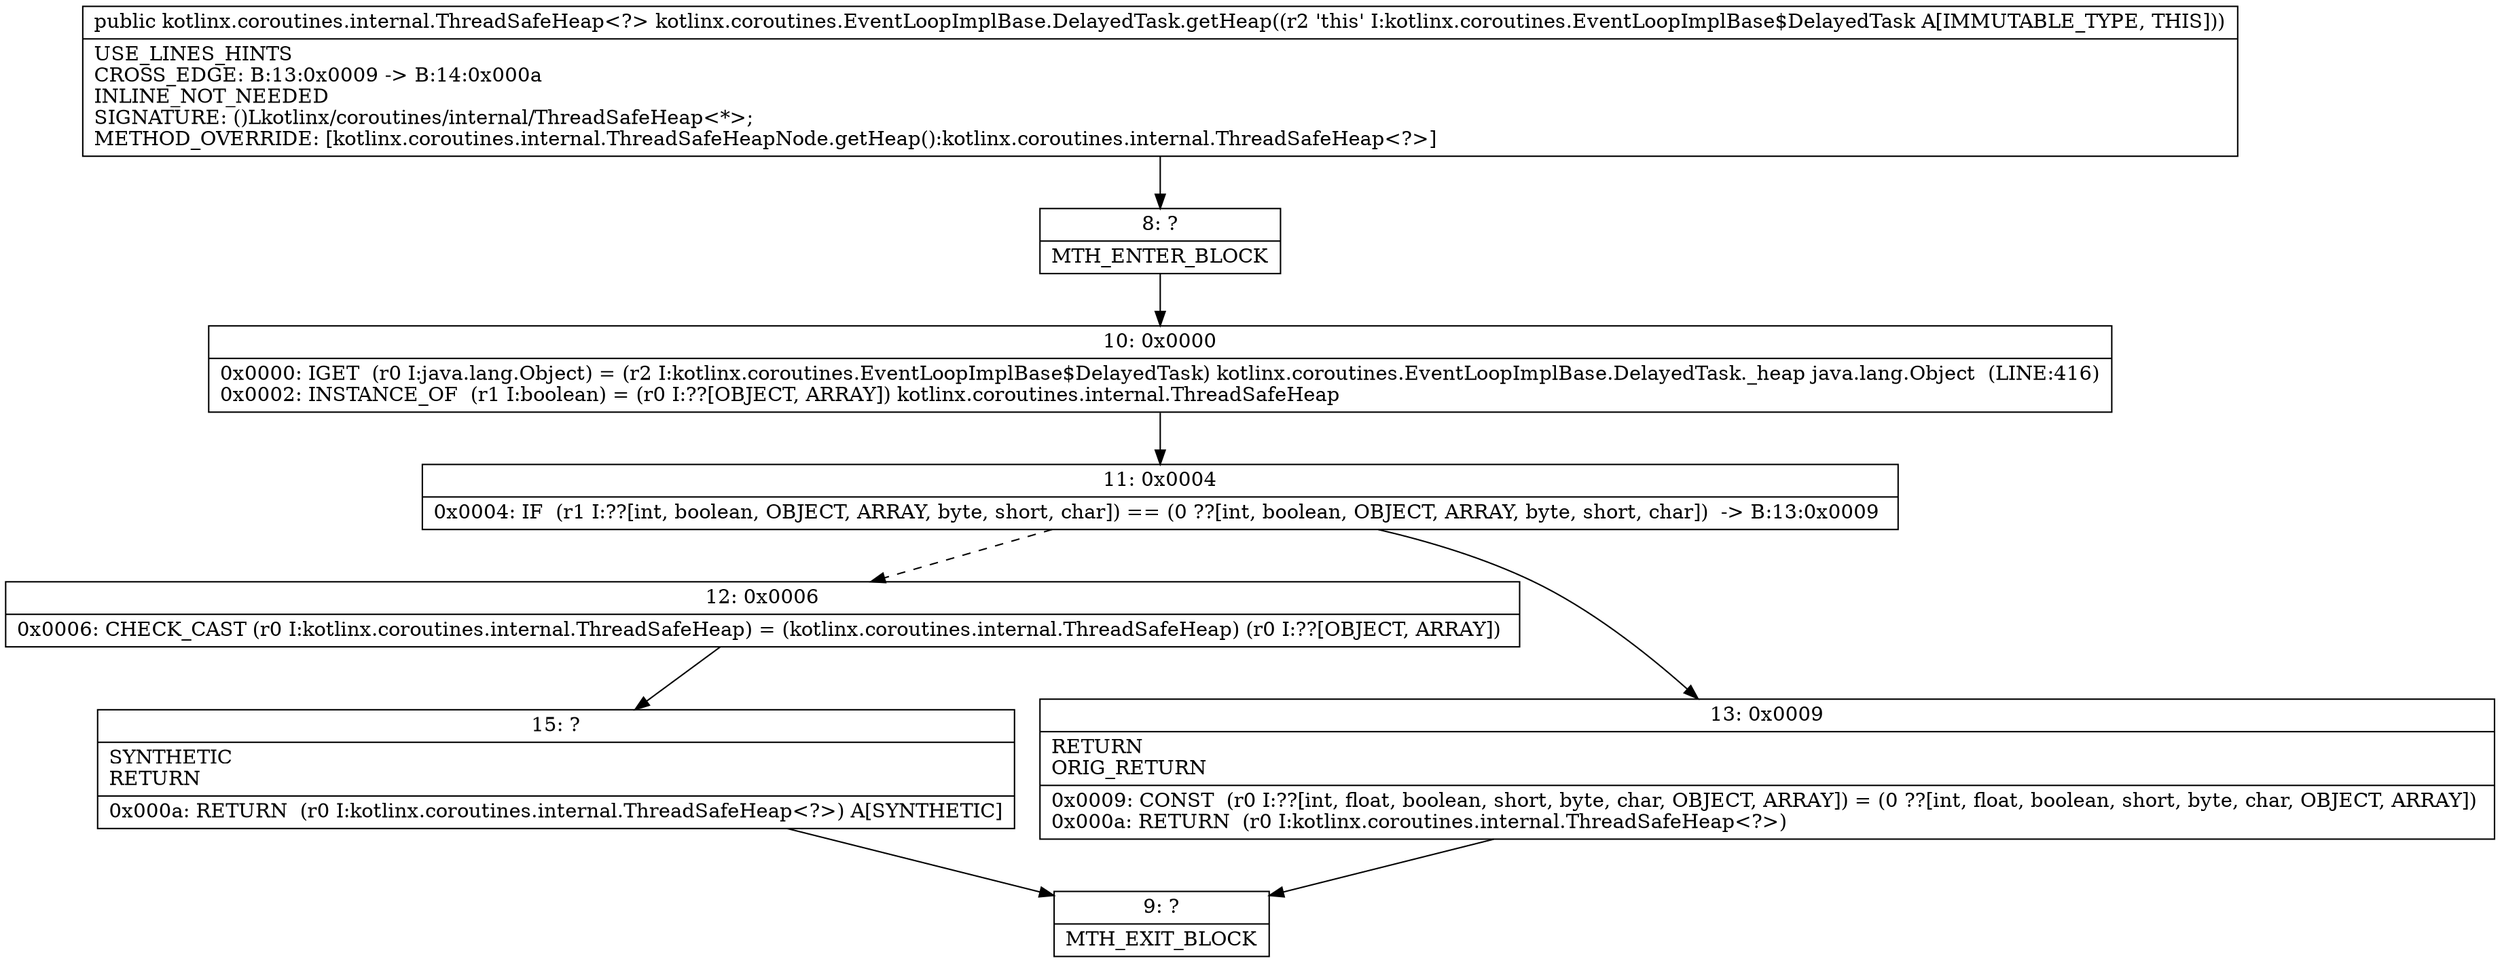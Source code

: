 digraph "CFG forkotlinx.coroutines.EventLoopImplBase.DelayedTask.getHeap()Lkotlinx\/coroutines\/internal\/ThreadSafeHeap;" {
Node_8 [shape=record,label="{8\:\ ?|MTH_ENTER_BLOCK\l}"];
Node_10 [shape=record,label="{10\:\ 0x0000|0x0000: IGET  (r0 I:java.lang.Object) = (r2 I:kotlinx.coroutines.EventLoopImplBase$DelayedTask) kotlinx.coroutines.EventLoopImplBase.DelayedTask._heap java.lang.Object  (LINE:416)\l0x0002: INSTANCE_OF  (r1 I:boolean) = (r0 I:??[OBJECT, ARRAY]) kotlinx.coroutines.internal.ThreadSafeHeap \l}"];
Node_11 [shape=record,label="{11\:\ 0x0004|0x0004: IF  (r1 I:??[int, boolean, OBJECT, ARRAY, byte, short, char]) == (0 ??[int, boolean, OBJECT, ARRAY, byte, short, char])  \-\> B:13:0x0009 \l}"];
Node_12 [shape=record,label="{12\:\ 0x0006|0x0006: CHECK_CAST (r0 I:kotlinx.coroutines.internal.ThreadSafeHeap) = (kotlinx.coroutines.internal.ThreadSafeHeap) (r0 I:??[OBJECT, ARRAY]) \l}"];
Node_15 [shape=record,label="{15\:\ ?|SYNTHETIC\lRETURN\l|0x000a: RETURN  (r0 I:kotlinx.coroutines.internal.ThreadSafeHeap\<?\>) A[SYNTHETIC]\l}"];
Node_9 [shape=record,label="{9\:\ ?|MTH_EXIT_BLOCK\l}"];
Node_13 [shape=record,label="{13\:\ 0x0009|RETURN\lORIG_RETURN\l|0x0009: CONST  (r0 I:??[int, float, boolean, short, byte, char, OBJECT, ARRAY]) = (0 ??[int, float, boolean, short, byte, char, OBJECT, ARRAY]) \l0x000a: RETURN  (r0 I:kotlinx.coroutines.internal.ThreadSafeHeap\<?\>) \l}"];
MethodNode[shape=record,label="{public kotlinx.coroutines.internal.ThreadSafeHeap\<?\> kotlinx.coroutines.EventLoopImplBase.DelayedTask.getHeap((r2 'this' I:kotlinx.coroutines.EventLoopImplBase$DelayedTask A[IMMUTABLE_TYPE, THIS]))  | USE_LINES_HINTS\lCROSS_EDGE: B:13:0x0009 \-\> B:14:0x000a\lINLINE_NOT_NEEDED\lSIGNATURE: ()Lkotlinx\/coroutines\/internal\/ThreadSafeHeap\<*\>;\lMETHOD_OVERRIDE: [kotlinx.coroutines.internal.ThreadSafeHeapNode.getHeap():kotlinx.coroutines.internal.ThreadSafeHeap\<?\>]\l}"];
MethodNode -> Node_8;Node_8 -> Node_10;
Node_10 -> Node_11;
Node_11 -> Node_12[style=dashed];
Node_11 -> Node_13;
Node_12 -> Node_15;
Node_15 -> Node_9;
Node_13 -> Node_9;
}

